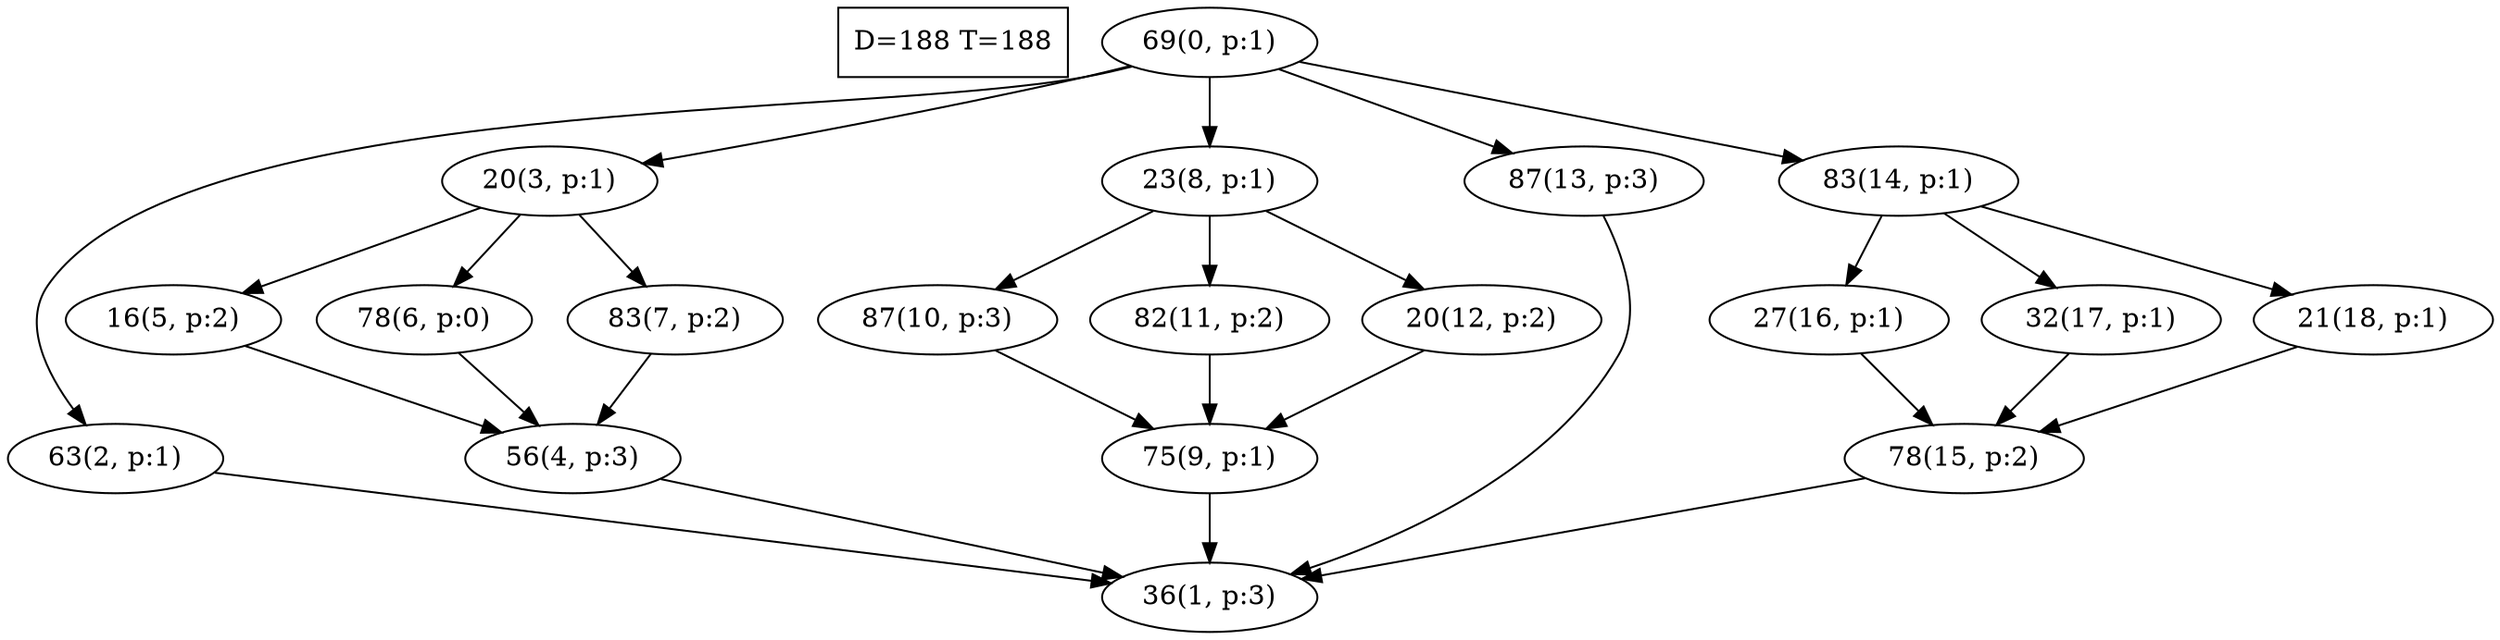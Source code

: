 digraph Task {
i [shape=box, label="D=188 T=188"]; 
0 [label="69(0, p:1)"];
1 [label="36(1, p:3)"];
2 [label="63(2, p:1)"];
3 [label="20(3, p:1)"];
4 [label="56(4, p:3)"];
5 [label="16(5, p:2)"];
6 [label="78(6, p:0)"];
7 [label="83(7, p:2)"];
8 [label="23(8, p:1)"];
9 [label="75(9, p:1)"];
10 [label="87(10, p:3)"];
11 [label="82(11, p:2)"];
12 [label="20(12, p:2)"];
13 [label="87(13, p:3)"];
14 [label="83(14, p:1)"];
15 [label="78(15, p:2)"];
16 [label="27(16, p:1)"];
17 [label="32(17, p:1)"];
18 [label="21(18, p:1)"];
0 -> 2;
0 -> 3;
0 -> 8;
0 -> 13;
0 -> 14;
2 -> 1;
3 -> 5;
3 -> 6;
3 -> 7;
4 -> 1;
5 -> 4;
6 -> 4;
7 -> 4;
8 -> 10;
8 -> 11;
8 -> 12;
9 -> 1;
10 -> 9;
11 -> 9;
12 -> 9;
13 -> 1;
14 -> 16;
14 -> 17;
14 -> 18;
15 -> 1;
16 -> 15;
17 -> 15;
18 -> 15;
}